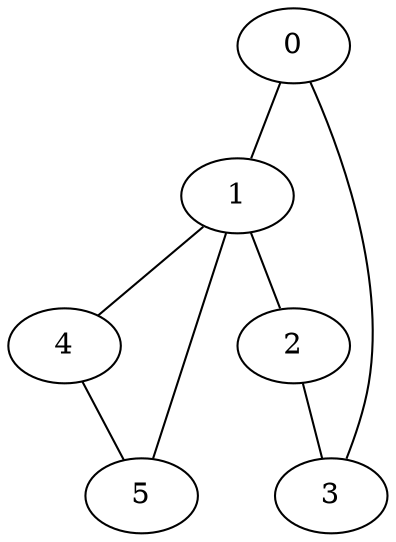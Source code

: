 graph inner_loop {
      0 -- 1 ;
      0 -- 3 ;
      1 -- 2 ;
      1 -- 4 ;
      1 -- 5 ;
      2 -- 3 ;
      3 ;
      4 -- 5 ;
      5 
}